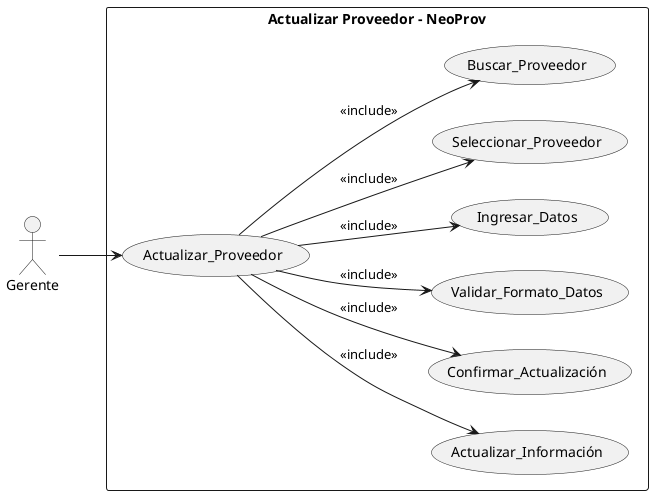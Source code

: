 @startuml diagramaCasoUsoCinco
left to right direction
actor "Gerente" as Gerente

rectangle "Actualizar Proveedor - NeoProv" {
    usecase "Actualizar_Proveedor" as UC1
    usecase "Actualizar_Información" as UC2
    usecase "Confirmar_Actualización" as UC3
    usecase "Validar_Formato_Datos" as UC4
    usecase "Ingresar_Datos" as UC5
    usecase "Seleccionar_Proveedor" as UC6
    usecase "Buscar_Proveedor" as UC7
}

Gerente --> UC1
UC1 --> UC2 : <<include>>
UC1 --> UC3 : <<include>>
UC1 --> UC4 : <<include>>
UC1 --> UC5 : <<include>>
UC1 --> UC6 : <<include>>
UC1 --> UC7 : <<include>>



@enduml

